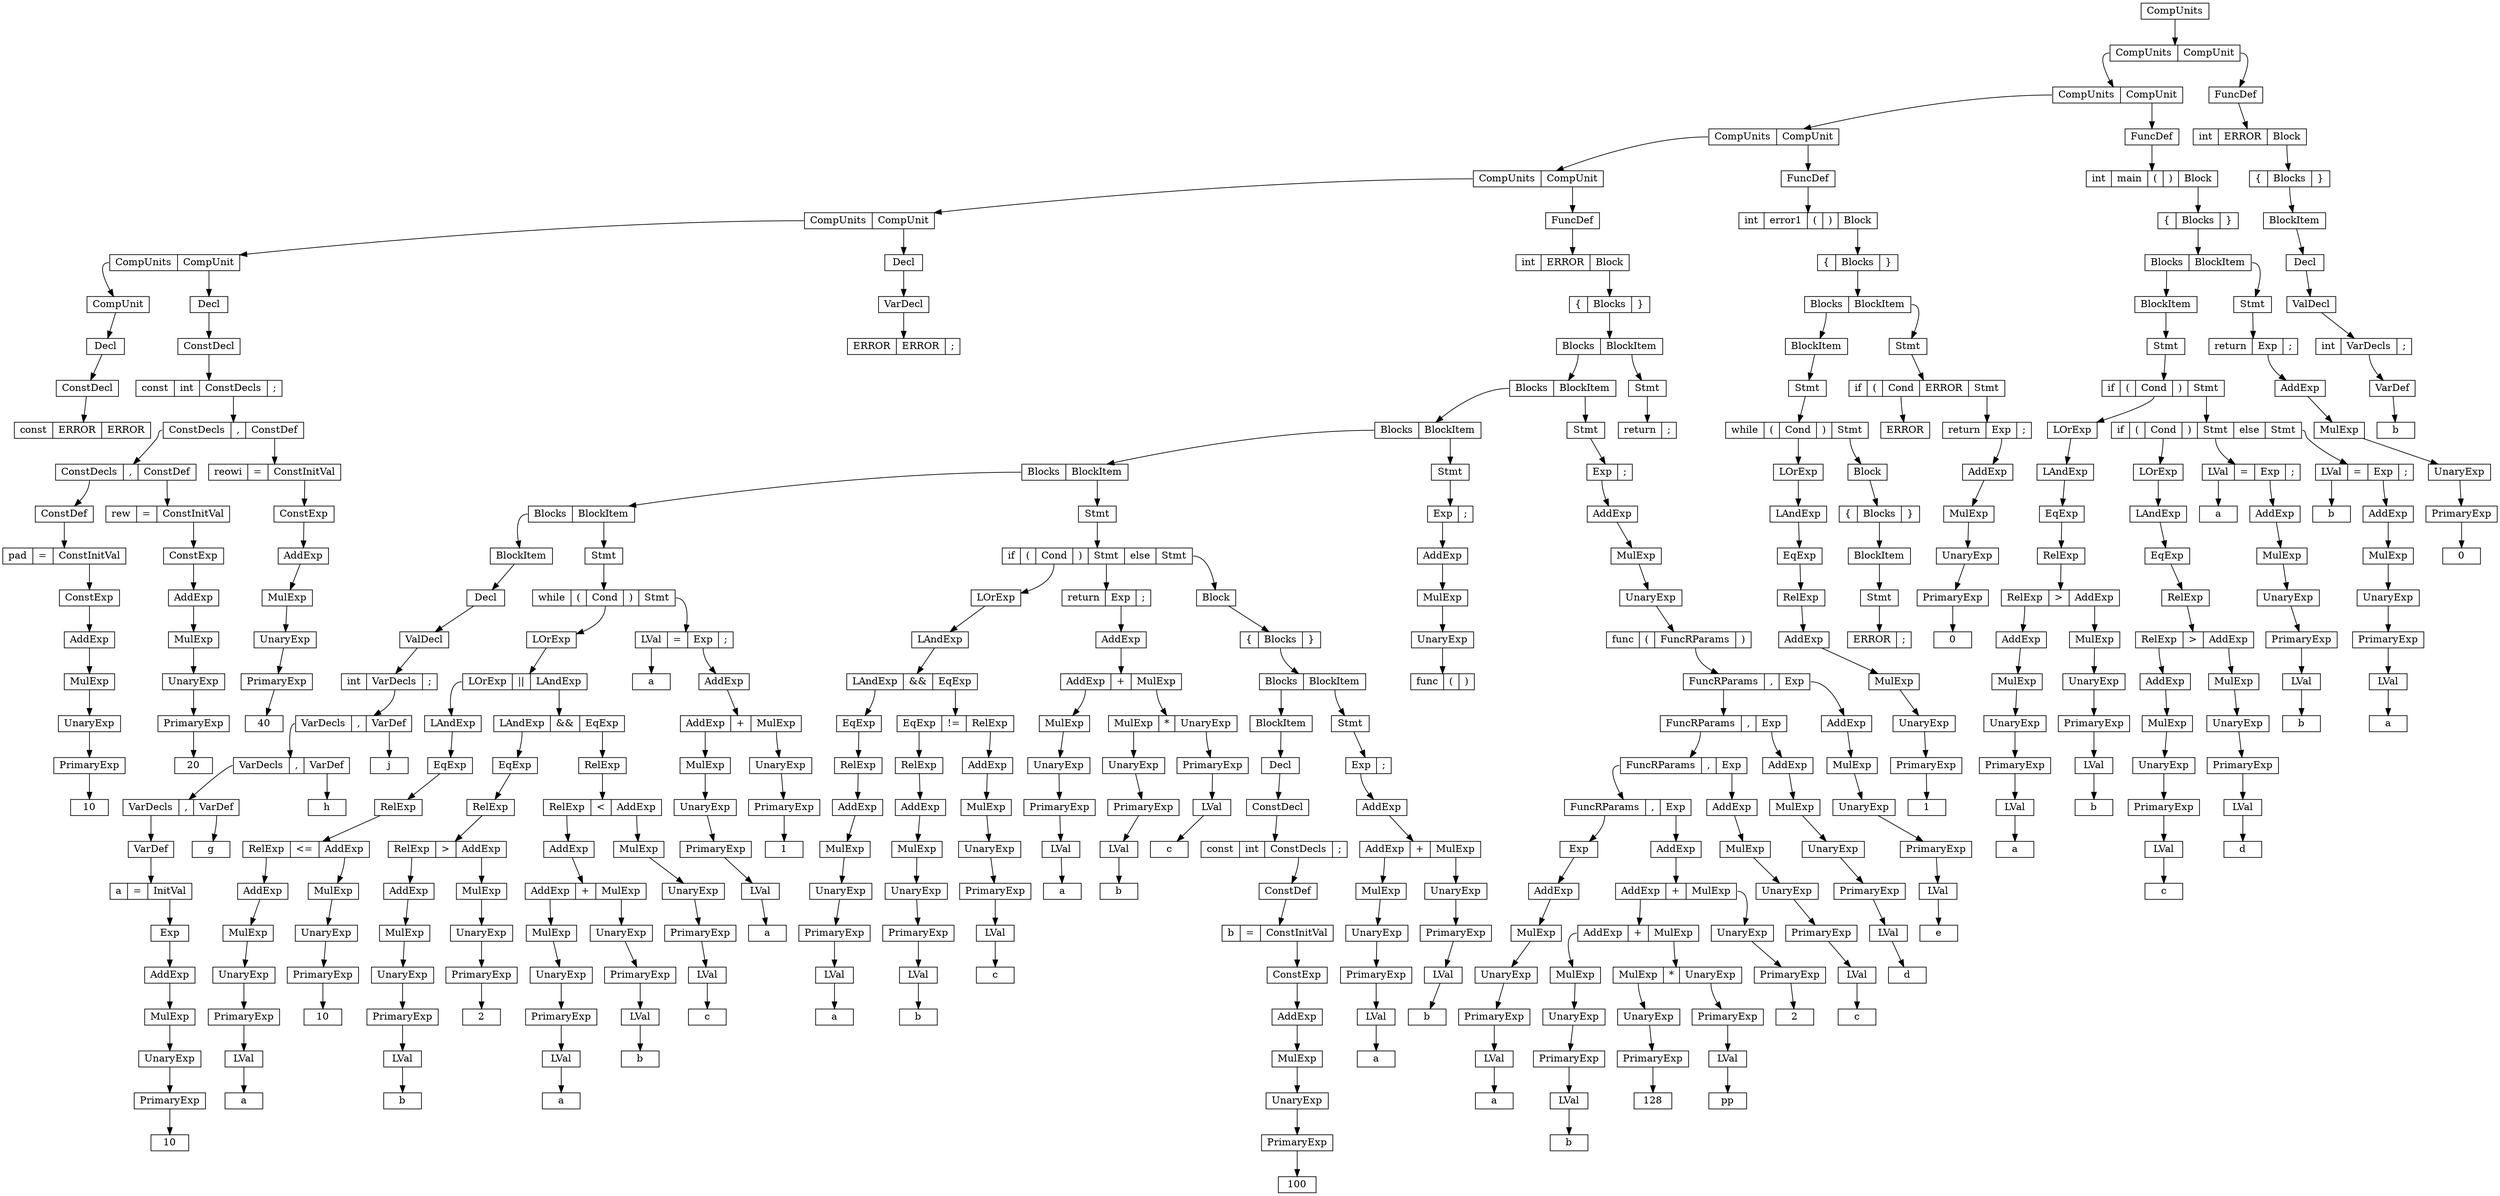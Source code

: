 digraph " "{
node [shape = record,height=.1]
node0[label = "<f0> CompUnits"];
node1[label = "<f0> CompUnits|<f1> CompUnit"];
"node0":f0->"node1";
node2[label = "<f0> CompUnits|<f1> CompUnit"];
"node1":f0->"node2";
node3[label = "<f0> CompUnits|<f1> CompUnit"];
"node2":f0->"node3";
node4[label = "<f0> CompUnits|<f1> CompUnit"];
"node3":f0->"node4";
node5[label = "<f0> CompUnits|<f1> CompUnit"];
"node4":f0->"node5";
node6[label = "<f0> CompUnits|<f1> CompUnit"];
"node5":f0->"node6";
node7[label = "<f0> CompUnit"];
"node6":f0->"node7";
node8[label = "<f0> Decl"];
"node7":f0->"node8";
node9[label = "<f0> ConstDecl"];
"node8":f0->"node9";
node10[label = "<f0> const|<f1> ERROR|<f2> ERROR"];
"node9":f0->"node10";
node11[label = "<f0> Decl"];
"node6":f1->"node11";
node12[label = "<f0> ConstDecl"];
"node11":f0->"node12";
node13[label = "<f0> const|<f1> int|<f2> ConstDecls|<f3> \;"];
"node12":f0->"node13";
node14[label = "<f0> ConstDecls|<f1> \,|<f2> ConstDef"];
"node13":f2->"node14";
node15[label = "<f0> ConstDecls|<f1> \,|<f2> ConstDef"];
"node14":f0->"node15";
node16[label = "<f0> ConstDef"];
"node15":f0->"node16";
node17[label = "<f0> pad|<f1> \=|<f2> ConstInitVal"];
"node16":f0->"node17";
node18[label = "<f0> ConstExp"];
"node17":f2->"node18";
node19[label = "<f0> AddExp"];
"node18":f0->"node19";
node20[label = "<f0> MulExp"];
"node19":f0->"node20";
node21[label = "<f0> UnaryExp"];
"node20":f0->"node21";
node22[label = "<f0> PrimaryExp"];
"node21":f0->"node22";
node23[label = "<f0> 10"];
"node22":f0->"node23";
node24[label = "<f0> rew|<f1> \=|<f2> ConstInitVal"];
"node15":f2->"node24";
node25[label = "<f0> ConstExp"];
"node24":f2->"node25";
node26[label = "<f0> AddExp"];
"node25":f0->"node26";
node27[label = "<f0> MulExp"];
"node26":f0->"node27";
node28[label = "<f0> UnaryExp"];
"node27":f0->"node28";
node29[label = "<f0> PrimaryExp"];
"node28":f0->"node29";
node30[label = "<f0> 20"];
"node29":f0->"node30";
node31[label = "<f0> reowi|<f1> \=|<f2> ConstInitVal"];
"node14":f2->"node31";
node32[label = "<f0> ConstExp"];
"node31":f2->"node32";
node33[label = "<f0> AddExp"];
"node32":f0->"node33";
node34[label = "<f0> MulExp"];
"node33":f0->"node34";
node35[label = "<f0> UnaryExp"];
"node34":f0->"node35";
node36[label = "<f0> PrimaryExp"];
"node35":f0->"node36";
node37[label = "<f0> 40"];
"node36":f0->"node37";
node38[label = "<f0> Decl"];
"node5":f1->"node38";
node39[label = "<f0> VarDecl"];
"node38":f0->"node39";
node40[label = "<f0> ERROR|<f1> ERROR|<f2> \;"];
"node39":f0->"node40";
node41[label = "<f0> FuncDef"];
"node4":f1->"node41";
node42[label = "<f0> int|<f1> ERROR|<f2> Block"];
"node41":f0->"node42";
node43[label = "<f0> \{|<f1> Blocks|<f2> \}"];
"node42":f2->"node43";
node44[label = "<f0> Blocks|<f1> BlockItem"];
"node43":f1->"node44";
node45[label = "<f0> Blocks|<f1> BlockItem"];
"node44":f0->"node45";
node46[label = "<f0> Blocks|<f1> BlockItem"];
"node45":f0->"node46";
node47[label = "<f0> Blocks|<f1> BlockItem"];
"node46":f0->"node47";
node48[label = "<f0> Blocks|<f1> BlockItem"];
"node47":f0->"node48";
node49[label = "<f0> BlockItem"];
"node48":f0->"node49";
node50[label = "<f0> Decl"];
"node49":f0->"node50";
node51[label = "<f0> ValDecl"];
"node50":f0->"node51";
node52[label = "<f0> int|<f1> VarDecls|<f2> \;"];
"node51":f0->"node52";
node53[label = "<f0> VarDecls|<f1> \,|<f2> VarDef"];
"node52":f1->"node53";
node54[label = "<f0> VarDecls|<f1> \,|<f2> VarDef"];
"node53":f0->"node54";
node55[label = "<f0> VarDecls|<f1> \,|<f2> VarDef"];
"node54":f0->"node55";
node56[label = "<f0> VarDef"];
"node55":f0->"node56";
node57[label = "<f0> a|<f1> \=|<f2> InitVal"];
"node56":f0->"node57";
node58[label = "<f0> Exp"];
"node57":f2->"node58";
node59[label = "<f0> AddExp"];
"node58":f0->"node59";
node60[label = "<f0> MulExp"];
"node59":f0->"node60";
node61[label = "<f0> UnaryExp"];
"node60":f0->"node61";
node62[label = "<f0> PrimaryExp"];
"node61":f0->"node62";
node63[label = "<f0> 10"];
"node62":f0->"node63";
node64[label = "<f0> g"];
"node55":f2->"node64";
node65[label = "<f0> h"];
"node54":f2->"node65";
node66[label = "<f0> j"];
"node53":f2->"node66";
node67[label = "<f0> Stmt"];
"node48":f1->"node67";
node68[label = "<f0> while|<f1> \(|<f2> Cond|<f3> \)|<f4> Stmt"];
"node67":f0->"node68";
node69[label = "<f0> LOrExp"];
"node68":f2->"node69";
node70[label = "<f0> LOrExp|<f1> \|\||<f2> LAndExp"];
"node69":f0->"node70";
node71[label = "<f0> LAndExp"];
"node70":f0->"node71";
node72[label = "<f0> EqExp"];
"node71":f0->"node72";
node73[label = "<f0> RelExp"];
"node72":f0->"node73";
node74[label = "<f0> RelExp|<f1> \<\=|<f2> AddExp"];
"node73":f0->"node74";
node75[label = "<f0> AddExp"];
"node74":f0->"node75";
node76[label = "<f0> MulExp"];
"node75":f0->"node76";
node77[label = "<f0> UnaryExp"];
"node76":f0->"node77";
node78[label = "<f0> PrimaryExp"];
"node77":f0->"node78";
node79[label = "<f0> LVal"];
"node78":f0->"node79";
node80[label = "<f0> a"];
"node79":f0->"node80";
node81[label = "<f0> MulExp"];
"node74":f2->"node81";
node82[label = "<f0> UnaryExp"];
"node81":f0->"node82";
node83[label = "<f0> PrimaryExp"];
"node82":f0->"node83";
node84[label = "<f0> 10"];
"node83":f0->"node84";
node85[label = "<f0> LAndExp|<f1> \&\&|<f2> EqExp"];
"node70":f2->"node85";
node86[label = "<f0> EqExp"];
"node85":f0->"node86";
node87[label = "<f0> RelExp"];
"node86":f0->"node87";
node88[label = "<f0> RelExp|<f1> \>|<f2> AddExp"];
"node87":f0->"node88";
node89[label = "<f0> AddExp"];
"node88":f0->"node89";
node90[label = "<f0> MulExp"];
"node89":f0->"node90";
node91[label = "<f0> UnaryExp"];
"node90":f0->"node91";
node92[label = "<f0> PrimaryExp"];
"node91":f0->"node92";
node93[label = "<f0> LVal"];
"node92":f0->"node93";
node94[label = "<f0> b"];
"node93":f0->"node94";
node95[label = "<f0> MulExp"];
"node88":f2->"node95";
node96[label = "<f0> UnaryExp"];
"node95":f0->"node96";
node97[label = "<f0> PrimaryExp"];
"node96":f0->"node97";
node98[label = "<f0> 2"];
"node97":f0->"node98";
node99[label = "<f0> RelExp"];
"node85":f2->"node99";
node100[label = "<f0> RelExp|<f1> \<|<f2> AddExp"];
"node99":f0->"node100";
node101[label = "<f0> AddExp"];
"node100":f0->"node101";
node102[label = "<f0> AddExp|<f1> \+|<f2> MulExp"];
"node101":f0->"node102";
node103[label = "<f0> MulExp"];
"node102":f0->"node103";
node104[label = "<f0> UnaryExp"];
"node103":f0->"node104";
node105[label = "<f0> PrimaryExp"];
"node104":f0->"node105";
node106[label = "<f0> LVal"];
"node105":f0->"node106";
node107[label = "<f0> a"];
"node106":f0->"node107";
node108[label = "<f0> UnaryExp"];
"node102":f2->"node108";
node109[label = "<f0> PrimaryExp"];
"node108":f0->"node109";
node110[label = "<f0> LVal"];
"node109":f0->"node110";
node111[label = "<f0> b"];
"node110":f0->"node111";
node112[label = "<f0> MulExp"];
"node100":f2->"node112";
node113[label = "<f0> UnaryExp"];
"node112":f0->"node113";
node114[label = "<f0> PrimaryExp"];
"node113":f0->"node114";
node115[label = "<f0> LVal"];
"node114":f0->"node115";
node116[label = "<f0> c"];
"node115":f0->"node116";
node117[label = "<f0> LVal|<f1> \=|<f2> Exp|<f3> \;"];
"node68":f4->"node117";
node118[label = "<f0> a"];
"node117":f0->"node118";
node119[label = "<f0> AddExp"];
"node117":f2->"node119";
node120[label = "<f0> AddExp|<f1> \+|<f2> MulExp"];
"node119":f0->"node120";
node121[label = "<f0> MulExp"];
"node120":f0->"node121";
node122[label = "<f0> UnaryExp"];
"node121":f0->"node122";
node123[label = "<f0> PrimaryExp"];
"node122":f0->"node123";
node124[label = "<f0> LVal"];
"node123":f0->"node124";
node125[label = "<f0> a"];
"node124":f0->"node125";
node126[label = "<f0> UnaryExp"];
"node120":f2->"node126";
node127[label = "<f0> PrimaryExp"];
"node126":f0->"node127";
node128[label = "<f0> 1"];
"node127":f0->"node128";
node129[label = "<f0> Stmt"];
"node47":f1->"node129";
node130[label = "<f0> if|<f1> \(|<f2> Cond|<f3> \)|<f4> Stmt|<f5> else|<f6> Stmt"];
"node129":f0->"node130";
node131[label = "<f0> LOrExp"];
"node130":f2->"node131";
node132[label = "<f0> LAndExp"];
"node131":f0->"node132";
node133[label = "<f0> LAndExp|<f1> \&\&|<f2> EqExp"];
"node132":f0->"node133";
node134[label = "<f0> EqExp"];
"node133":f0->"node134";
node135[label = "<f0> RelExp"];
"node134":f0->"node135";
node136[label = "<f0> AddExp"];
"node135":f0->"node136";
node137[label = "<f0> MulExp"];
"node136":f0->"node137";
node138[label = "<f0> UnaryExp"];
"node137":f0->"node138";
node139[label = "<f0> PrimaryExp"];
"node138":f0->"node139";
node140[label = "<f0> LVal"];
"node139":f0->"node140";
node141[label = "<f0> a"];
"node140":f0->"node141";
node142[label = "<f0> EqExp|<f1> \!\=|<f2> RelExp"];
"node133":f2->"node142";
node143[label = "<f0> RelExp"];
"node142":f0->"node143";
node144[label = "<f0> AddExp"];
"node143":f0->"node144";
node145[label = "<f0> MulExp"];
"node144":f0->"node145";
node146[label = "<f0> UnaryExp"];
"node145":f0->"node146";
node147[label = "<f0> PrimaryExp"];
"node146":f0->"node147";
node148[label = "<f0> LVal"];
"node147":f0->"node148";
node149[label = "<f0> b"];
"node148":f0->"node149";
node150[label = "<f0> AddExp"];
"node142":f2->"node150";
node151[label = "<f0> MulExp"];
"node150":f0->"node151";
node152[label = "<f0> UnaryExp"];
"node151":f0->"node152";
node153[label = "<f0> PrimaryExp"];
"node152":f0->"node153";
node154[label = "<f0> LVal"];
"node153":f0->"node154";
node155[label = "<f0> c"];
"node154":f0->"node155";
node156[label = "<f0> return|<f1> Exp|<f2> \;"];
"node130":f4->"node156";
node157[label = "<f0> AddExp"];
"node156":f1->"node157";
node158[label = "<f0> AddExp|<f1> \+|<f2> MulExp"];
"node157":f0->"node158";
node159[label = "<f0> MulExp"];
"node158":f0->"node159";
node160[label = "<f0> UnaryExp"];
"node159":f0->"node160";
node161[label = "<f0> PrimaryExp"];
"node160":f0->"node161";
node162[label = "<f0> LVal"];
"node161":f0->"node162";
node163[label = "<f0> a"];
"node162":f0->"node163";
node164[label = "<f0> MulExp|<f1> \*|<f2> UnaryExp"];
"node158":f2->"node164";
node165[label = "<f0> UnaryExp"];
"node164":f0->"node165";
node166[label = "<f0> PrimaryExp"];
"node165":f0->"node166";
node167[label = "<f0> LVal"];
"node166":f0->"node167";
node168[label = "<f0> b"];
"node167":f0->"node168";
node169[label = "<f0> PrimaryExp"];
"node164":f2->"node169";
node170[label = "<f0> LVal"];
"node169":f0->"node170";
node171[label = "<f0> c"];
"node170":f0->"node171";
node172[label = "<f0> Block"];
"node130":f6->"node172";
node173[label = "<f0> \{|<f1> Blocks|<f2> \}"];
"node172":f0->"node173";
node174[label = "<f0> Blocks|<f1> BlockItem"];
"node173":f1->"node174";
node175[label = "<f0> BlockItem"];
"node174":f0->"node175";
node176[label = "<f0> Decl"];
"node175":f0->"node176";
node177[label = "<f0> ConstDecl"];
"node176":f0->"node177";
node178[label = "<f0> const|<f1> int|<f2> ConstDecls|<f3> \;"];
"node177":f0->"node178";
node179[label = "<f0> ConstDef"];
"node178":f2->"node179";
node180[label = "<f0> b|<f1> \=|<f2> ConstInitVal"];
"node179":f0->"node180";
node181[label = "<f0> ConstExp"];
"node180":f2->"node181";
node182[label = "<f0> AddExp"];
"node181":f0->"node182";
node183[label = "<f0> MulExp"];
"node182":f0->"node183";
node184[label = "<f0> UnaryExp"];
"node183":f0->"node184";
node185[label = "<f0> PrimaryExp"];
"node184":f0->"node185";
node186[label = "<f0> 100"];
"node185":f0->"node186";
node187[label = "<f0> Stmt"];
"node174":f1->"node187";
node188[label = "<f0> Exp|<f1> \;"];
"node187":f0->"node188";
node189[label = "<f0> AddExp"];
"node188":f0->"node189";
node190[label = "<f0> AddExp|<f1> \+|<f2> MulExp"];
"node189":f0->"node190";
node191[label = "<f0> MulExp"];
"node190":f0->"node191";
node192[label = "<f0> UnaryExp"];
"node191":f0->"node192";
node193[label = "<f0> PrimaryExp"];
"node192":f0->"node193";
node194[label = "<f0> LVal"];
"node193":f0->"node194";
node195[label = "<f0> a"];
"node194":f0->"node195";
node196[label = "<f0> UnaryExp"];
"node190":f2->"node196";
node197[label = "<f0> PrimaryExp"];
"node196":f0->"node197";
node198[label = "<f0> LVal"];
"node197":f0->"node198";
node199[label = "<f0> b"];
"node198":f0->"node199";
node200[label = "<f0> Stmt"];
"node46":f1->"node200";
node201[label = "<f0> Exp|<f1> \;"];
"node200":f0->"node201";
node202[label = "<f0> AddExp"];
"node201":f0->"node202";
node203[label = "<f0> MulExp"];
"node202":f0->"node203";
node204[label = "<f0> UnaryExp"];
"node203":f0->"node204";
node205[label = "<f0> func|<f1> \(|<f2> \)"];
"node204":f0->"node205";
node206[label = "<f0> Stmt"];
"node45":f1->"node206";
node207[label = "<f0> Exp|<f1> \;"];
"node206":f0->"node207";
node208[label = "<f0> AddExp"];
"node207":f0->"node208";
node209[label = "<f0> MulExp"];
"node208":f0->"node209";
node210[label = "<f0> UnaryExp"];
"node209":f0->"node210";
node211[label = "<f0> func|<f1> \(|<f2> FuncRParams|<f3> \)"];
"node210":f0->"node211";
node212[label = "<f0> FuncRParams|<f1> \,|<f2> Exp"];
"node211":f2->"node212";
node213[label = "<f0> FuncRParams|<f1> \,|<f2> Exp"];
"node212":f0->"node213";
node214[label = "<f0> FuncRParams|<f1> \,|<f2> Exp"];
"node213":f0->"node214";
node215[label = "<f0> FuncRParams|<f1> \,|<f2> Exp"];
"node214":f0->"node215";
node216[label = "<f0> Exp"];
"node215":f0->"node216";
node217[label = "<f0> AddExp"];
"node216":f0->"node217";
node218[label = "<f0> MulExp"];
"node217":f0->"node218";
node219[label = "<f0> UnaryExp"];
"node218":f0->"node219";
node220[label = "<f0> PrimaryExp"];
"node219":f0->"node220";
node221[label = "<f0> LVal"];
"node220":f0->"node221";
node222[label = "<f0> a"];
"node221":f0->"node222";
node223[label = "<f0> AddExp"];
"node215":f2->"node223";
node224[label = "<f0> AddExp|<f1> \+|<f2> MulExp"];
"node223":f0->"node224";
node225[label = "<f0> AddExp|<f1> \+|<f2> MulExp"];
"node224":f0->"node225";
node226[label = "<f0> MulExp"];
"node225":f0->"node226";
node227[label = "<f0> UnaryExp"];
"node226":f0->"node227";
node228[label = "<f0> PrimaryExp"];
"node227":f0->"node228";
node229[label = "<f0> LVal"];
"node228":f0->"node229";
node230[label = "<f0> b"];
"node229":f0->"node230";
node231[label = "<f0> MulExp|<f1> \*|<f2> UnaryExp"];
"node225":f2->"node231";
node232[label = "<f0> UnaryExp"];
"node231":f0->"node232";
node233[label = "<f0> PrimaryExp"];
"node232":f0->"node233";
node234[label = "<f0> 128"];
"node233":f0->"node234";
node235[label = "<f0> PrimaryExp"];
"node231":f2->"node235";
node236[label = "<f0> LVal"];
"node235":f0->"node236";
node237[label = "<f0> pp"];
"node236":f0->"node237";
node238[label = "<f0> UnaryExp"];
"node224":f2->"node238";
node239[label = "<f0> PrimaryExp"];
"node238":f0->"node239";
node240[label = "<f0> 2"];
"node239":f0->"node240";
node241[label = "<f0> AddExp"];
"node214":f2->"node241";
node242[label = "<f0> MulExp"];
"node241":f0->"node242";
node243[label = "<f0> UnaryExp"];
"node242":f0->"node243";
node244[label = "<f0> PrimaryExp"];
"node243":f0->"node244";
node245[label = "<f0> LVal"];
"node244":f0->"node245";
node246[label = "<f0> c"];
"node245":f0->"node246";
node247[label = "<f0> AddExp"];
"node213":f2->"node247";
node248[label = "<f0> MulExp"];
"node247":f0->"node248";
node249[label = "<f0> UnaryExp"];
"node248":f0->"node249";
node250[label = "<f0> PrimaryExp"];
"node249":f0->"node250";
node251[label = "<f0> LVal"];
"node250":f0->"node251";
node252[label = "<f0> d"];
"node251":f0->"node252";
node253[label = "<f0> AddExp"];
"node212":f2->"node253";
node254[label = "<f0> MulExp"];
"node253":f0->"node254";
node255[label = "<f0> UnaryExp"];
"node254":f0->"node255";
node256[label = "<f0> PrimaryExp"];
"node255":f0->"node256";
node257[label = "<f0> LVal"];
"node256":f0->"node257";
node258[label = "<f0> e"];
"node257":f0->"node258";
node259[label = "<f0> Stmt"];
"node44":f1->"node259";
node260[label = "<f0> return|<f1> \;"];
"node259":f0->"node260";
node261[label = "<f0> FuncDef"];
"node3":f1->"node261";
node262[label = "<f0> int|<f1> error1|<f2> \(|<f3> \)|<f4> Block"];
"node261":f0->"node262";
node263[label = "<f0> \{|<f1> Blocks|<f2> \}"];
"node262":f4->"node263";
node264[label = "<f0> Blocks|<f1> BlockItem"];
"node263":f1->"node264";
node265[label = "<f0> BlockItem"];
"node264":f0->"node265";
node266[label = "<f0> Stmt"];
"node265":f0->"node266";
node267[label = "<f0> while|<f1> \(|<f2> Cond|<f3> \)|<f4> Stmt"];
"node266":f0->"node267";
node268[label = "<f0> LOrExp"];
"node267":f2->"node268";
node269[label = "<f0> LAndExp"];
"node268":f0->"node269";
node270[label = "<f0> EqExp"];
"node269":f0->"node270";
node271[label = "<f0> RelExp"];
"node270":f0->"node271";
node272[label = "<f0> AddExp"];
"node271":f0->"node272";
node273[label = "<f0> MulExp"];
"node272":f0->"node273";
node274[label = "<f0> UnaryExp"];
"node273":f0->"node274";
node275[label = "<f0> PrimaryExp"];
"node274":f0->"node275";
node276[label = "<f0> 1"];
"node275":f0->"node276";
node277[label = "<f0> Block"];
"node267":f4->"node277";
node278[label = "<f0> \{|<f1> Blocks|<f2> \}"];
"node277":f0->"node278";
node279[label = "<f0> BlockItem"];
"node278":f1->"node279";
node280[label = "<f0> Stmt"];
"node279":f0->"node280";
node281[label = "<f0> ERROR|<f1> \;"];
"node280":f0->"node281";
node282[label = "<f0> Stmt"];
"node264":f1->"node282";
node283[label = "<f0> if|<f1> \(|<f2> Cond|<f3> ERROR|<f4> Stmt"];
"node282":f0->"node283";
node284[label = "<f0> ERROR"];
"node283":f2->"node284";
node285[label = "<f0> return|<f1> Exp|<f2> \;"];
"node283":f4->"node285";
node286[label = "<f0> AddExp"];
"node285":f1->"node286";
node287[label = "<f0> MulExp"];
"node286":f0->"node287";
node288[label = "<f0> UnaryExp"];
"node287":f0->"node288";
node289[label = "<f0> PrimaryExp"];
"node288":f0->"node289";
node290[label = "<f0> 0"];
"node289":f0->"node290";
node291[label = "<f0> FuncDef"];
"node2":f1->"node291";
node292[label = "<f0> int|<f1> main|<f2> \(|<f3> \)|<f4> Block"];
"node291":f0->"node292";
node293[label = "<f0> \{|<f1> Blocks|<f2> \}"];
"node292":f4->"node293";
node294[label = "<f0> Blocks|<f1> BlockItem"];
"node293":f1->"node294";
node295[label = "<f0> BlockItem"];
"node294":f0->"node295";
node296[label = "<f0> Stmt"];
"node295":f0->"node296";
node297[label = "<f0> if|<f1> \(|<f2> Cond|<f3> \)|<f4> Stmt"];
"node296":f0->"node297";
node298[label = "<f0> LOrExp"];
"node297":f2->"node298";
node299[label = "<f0> LAndExp"];
"node298":f0->"node299";
node300[label = "<f0> EqExp"];
"node299":f0->"node300";
node301[label = "<f0> RelExp"];
"node300":f0->"node301";
node302[label = "<f0> RelExp|<f1> \>|<f2> AddExp"];
"node301":f0->"node302";
node303[label = "<f0> AddExp"];
"node302":f0->"node303";
node304[label = "<f0> MulExp"];
"node303":f0->"node304";
node305[label = "<f0> UnaryExp"];
"node304":f0->"node305";
node306[label = "<f0> PrimaryExp"];
"node305":f0->"node306";
node307[label = "<f0> LVal"];
"node306":f0->"node307";
node308[label = "<f0> a"];
"node307":f0->"node308";
node309[label = "<f0> MulExp"];
"node302":f2->"node309";
node310[label = "<f0> UnaryExp"];
"node309":f0->"node310";
node311[label = "<f0> PrimaryExp"];
"node310":f0->"node311";
node312[label = "<f0> LVal"];
"node311":f0->"node312";
node313[label = "<f0> b"];
"node312":f0->"node313";
node314[label = "<f0> if|<f1> \(|<f2> Cond|<f3> \)|<f4> Stmt|<f5> else|<f6> Stmt"];
"node297":f4->"node314";
node315[label = "<f0> LOrExp"];
"node314":f2->"node315";
node316[label = "<f0> LAndExp"];
"node315":f0->"node316";
node317[label = "<f0> EqExp"];
"node316":f0->"node317";
node318[label = "<f0> RelExp"];
"node317":f0->"node318";
node319[label = "<f0> RelExp|<f1> \>|<f2> AddExp"];
"node318":f0->"node319";
node320[label = "<f0> AddExp"];
"node319":f0->"node320";
node321[label = "<f0> MulExp"];
"node320":f0->"node321";
node322[label = "<f0> UnaryExp"];
"node321":f0->"node322";
node323[label = "<f0> PrimaryExp"];
"node322":f0->"node323";
node324[label = "<f0> LVal"];
"node323":f0->"node324";
node325[label = "<f0> c"];
"node324":f0->"node325";
node326[label = "<f0> MulExp"];
"node319":f2->"node326";
node327[label = "<f0> UnaryExp"];
"node326":f0->"node327";
node328[label = "<f0> PrimaryExp"];
"node327":f0->"node328";
node329[label = "<f0> LVal"];
"node328":f0->"node329";
node330[label = "<f0> d"];
"node329":f0->"node330";
node331[label = "<f0> LVal|<f1> \=|<f2> Exp|<f3> \;"];
"node314":f4->"node331";
node332[label = "<f0> a"];
"node331":f0->"node332";
node333[label = "<f0> AddExp"];
"node331":f2->"node333";
node334[label = "<f0> MulExp"];
"node333":f0->"node334";
node335[label = "<f0> UnaryExp"];
"node334":f0->"node335";
node336[label = "<f0> PrimaryExp"];
"node335":f0->"node336";
node337[label = "<f0> LVal"];
"node336":f0->"node337";
node338[label = "<f0> b"];
"node337":f0->"node338";
node339[label = "<f0> LVal|<f1> \=|<f2> Exp|<f3> \;"];
"node314":f6->"node339";
node340[label = "<f0> b"];
"node339":f0->"node340";
node341[label = "<f0> AddExp"];
"node339":f2->"node341";
node342[label = "<f0> MulExp"];
"node341":f0->"node342";
node343[label = "<f0> UnaryExp"];
"node342":f0->"node343";
node344[label = "<f0> PrimaryExp"];
"node343":f0->"node344";
node345[label = "<f0> LVal"];
"node344":f0->"node345";
node346[label = "<f0> a"];
"node345":f0->"node346";
node347[label = "<f0> Stmt"];
"node294":f1->"node347";
node348[label = "<f0> return|<f1> Exp|<f2> \;"];
"node347":f0->"node348";
node349[label = "<f0> AddExp"];
"node348":f1->"node349";
node350[label = "<f0> MulExp"];
"node349":f0->"node350";
node351[label = "<f0> UnaryExp"];
"node350":f0->"node351";
node352[label = "<f0> PrimaryExp"];
"node351":f0->"node352";
node353[label = "<f0> 0"];
"node352":f0->"node353";
node354[label = "<f0> FuncDef"];
"node1":f1->"node354";
node355[label = "<f0> int|<f1> ERROR|<f2> Block"];
"node354":f0->"node355";
node356[label = "<f0> \{|<f1> Blocks|<f2> \}"];
"node355":f2->"node356";
node357[label = "<f0> BlockItem"];
"node356":f1->"node357";
node358[label = "<f0> Decl"];
"node357":f0->"node358";
node359[label = "<f0> ValDecl"];
"node358":f0->"node359";
node360[label = "<f0> int|<f1> VarDecls|<f2> \;"];
"node359":f0->"node360";
node361[label = "<f0> VarDef"];
"node360":f1->"node361";
node362[label = "<f0> b"];
"node361":f0->"node362";
}
